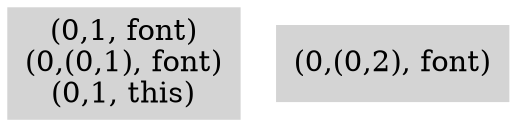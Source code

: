 digraph { 
3439 [shape=box,style=filled,color=".0 .0 .83",label="(0,1, font)\n(0,(0,1), font)\n(0,1, this)"];
3440 [shape=box,style=filled,color=".0 .0 .83",label="(0,(0,2), font)"];
}